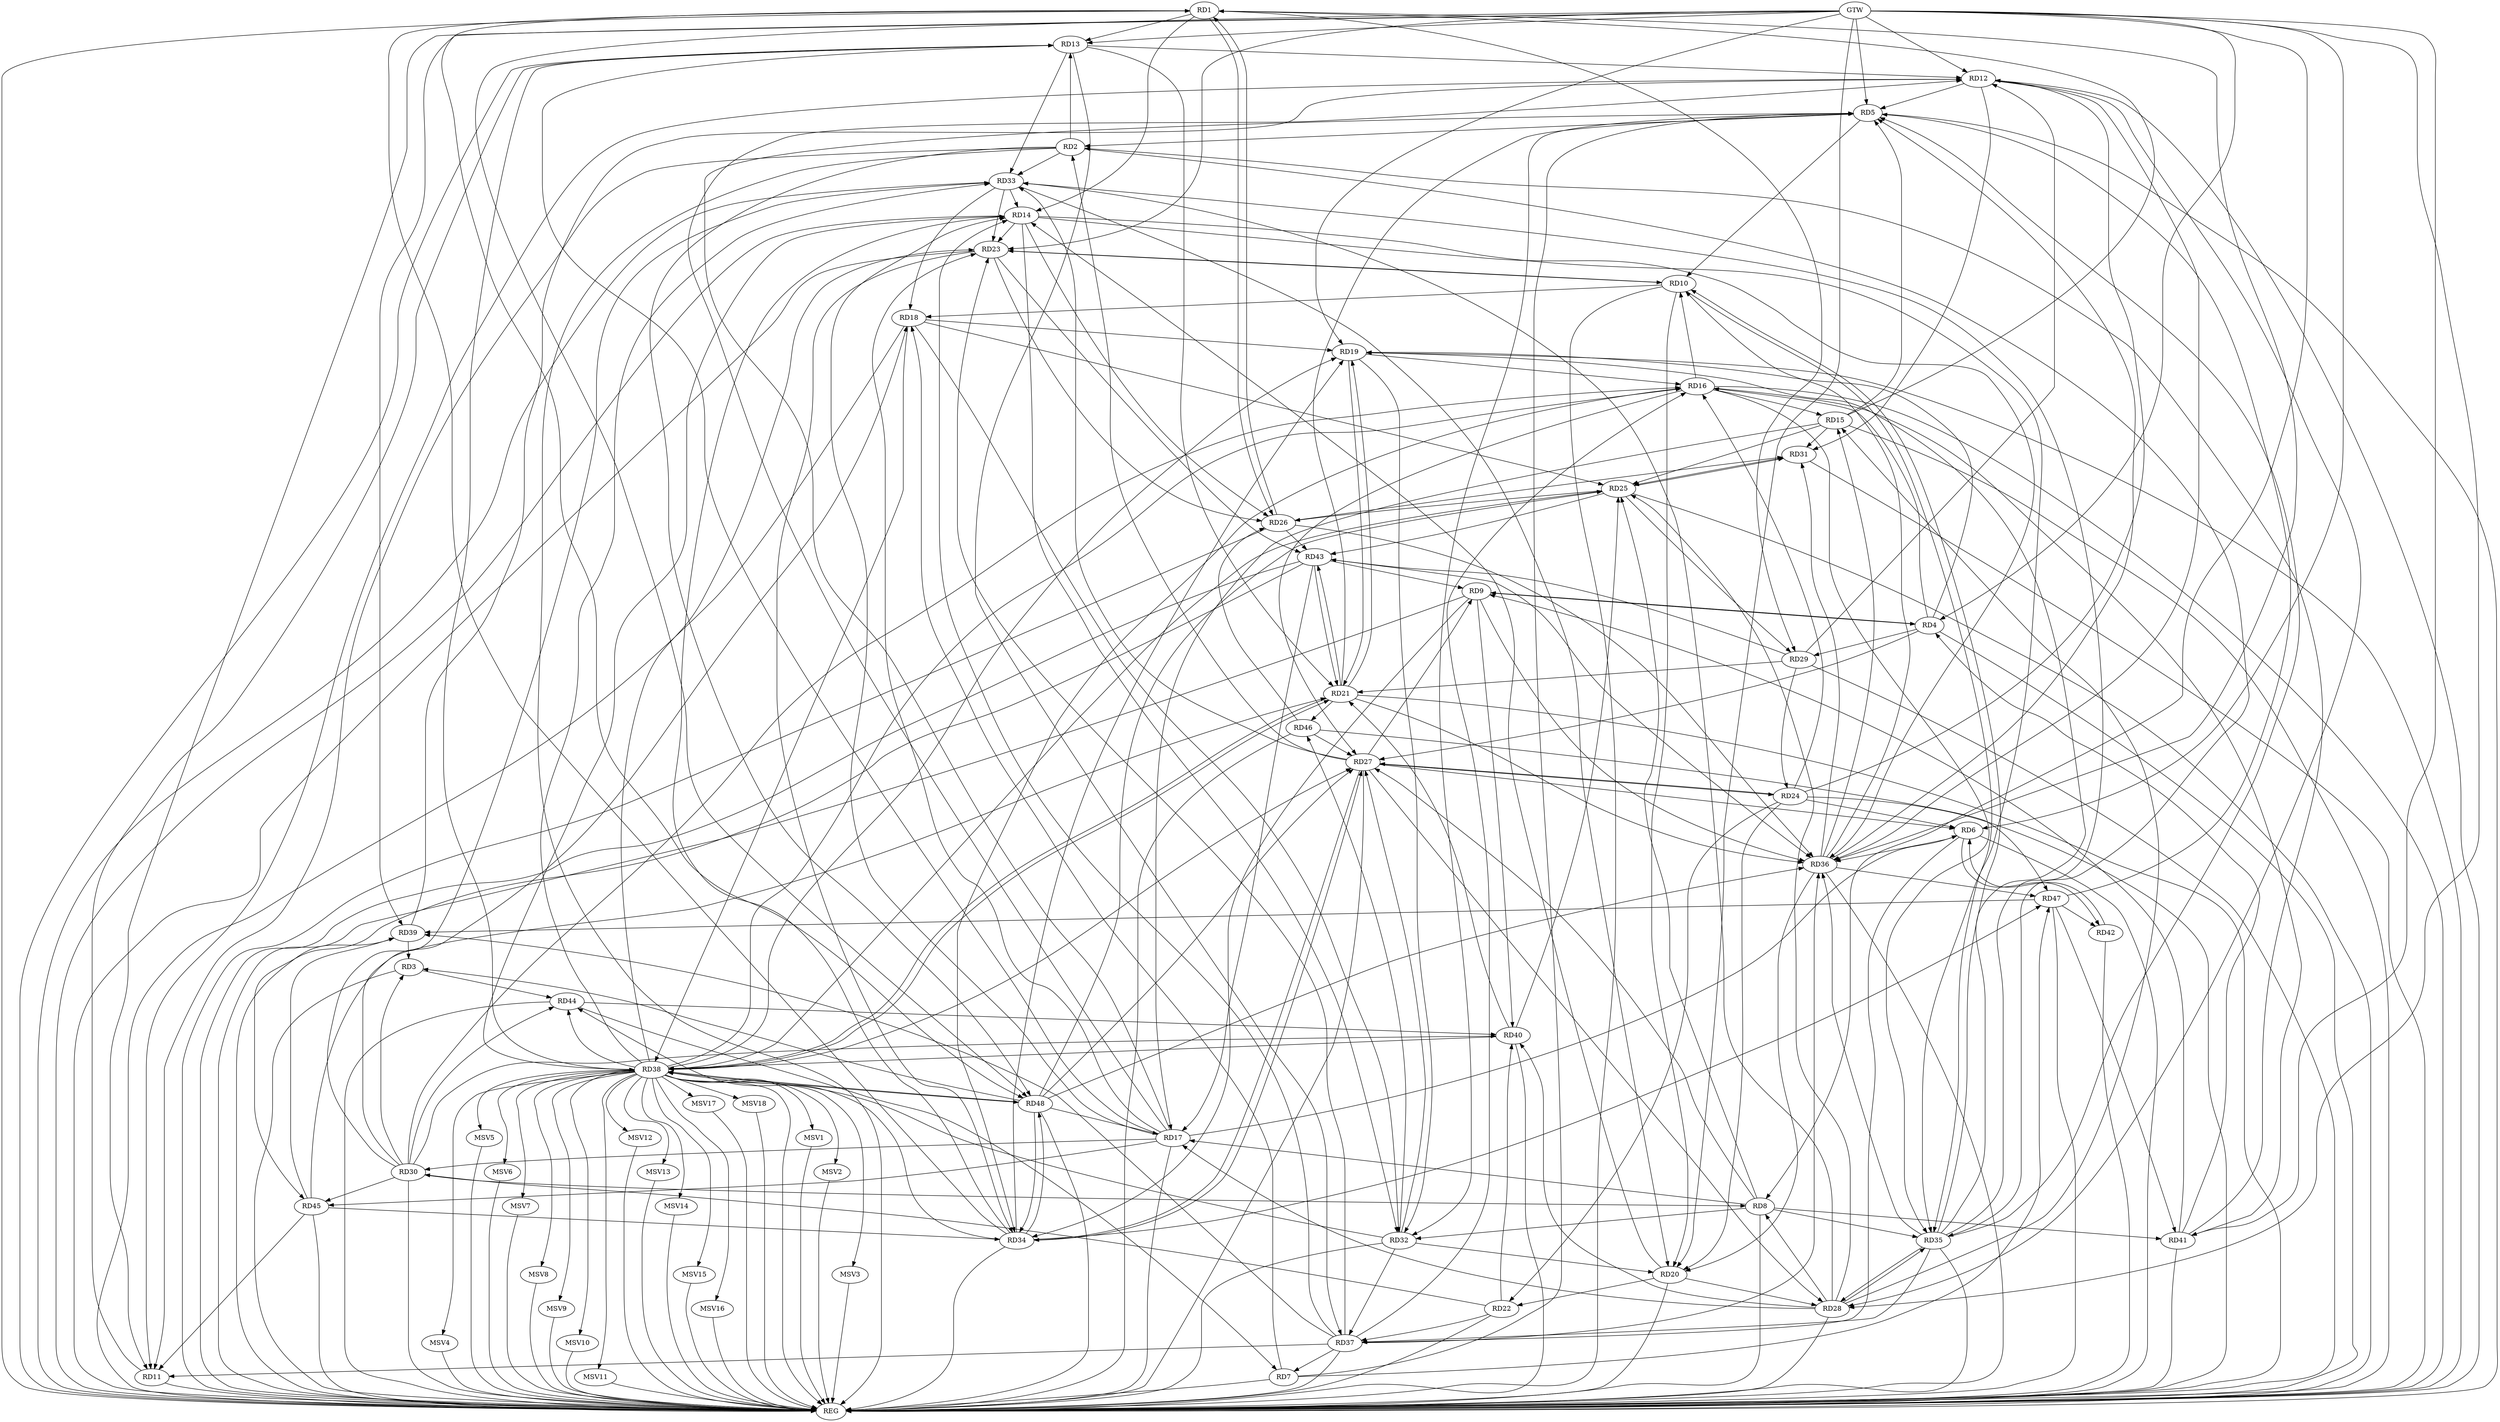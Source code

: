 strict digraph G {
  RD1 [ label="RD1" ];
  RD2 [ label="RD2" ];
  RD3 [ label="RD3" ];
  RD4 [ label="RD4" ];
  RD5 [ label="RD5" ];
  RD6 [ label="RD6" ];
  RD7 [ label="RD7" ];
  RD8 [ label="RD8" ];
  RD9 [ label="RD9" ];
  RD10 [ label="RD10" ];
  RD11 [ label="RD11" ];
  RD12 [ label="RD12" ];
  RD13 [ label="RD13" ];
  RD14 [ label="RD14" ];
  RD15 [ label="RD15" ];
  RD16 [ label="RD16" ];
  RD17 [ label="RD17" ];
  RD18 [ label="RD18" ];
  RD19 [ label="RD19" ];
  RD20 [ label="RD20" ];
  RD21 [ label="RD21" ];
  RD22 [ label="RD22" ];
  RD23 [ label="RD23" ];
  RD24 [ label="RD24" ];
  RD25 [ label="RD25" ];
  RD26 [ label="RD26" ];
  RD27 [ label="RD27" ];
  RD28 [ label="RD28" ];
  RD29 [ label="RD29" ];
  RD30 [ label="RD30" ];
  RD31 [ label="RD31" ];
  RD32 [ label="RD32" ];
  RD33 [ label="RD33" ];
  RD34 [ label="RD34" ];
  RD35 [ label="RD35" ];
  RD36 [ label="RD36" ];
  RD37 [ label="RD37" ];
  RD38 [ label="RD38" ];
  RD39 [ label="RD39" ];
  RD40 [ label="RD40" ];
  RD41 [ label="RD41" ];
  RD42 [ label="RD42" ];
  RD43 [ label="RD43" ];
  RD44 [ label="RD44" ];
  RD45 [ label="RD45" ];
  RD46 [ label="RD46" ];
  RD47 [ label="RD47" ];
  RD48 [ label="RD48" ];
  GTW [ label="GTW" ];
  REG [ label="REG" ];
  MSV1 [ label="MSV1" ];
  MSV2 [ label="MSV2" ];
  MSV3 [ label="MSV3" ];
  MSV4 [ label="MSV4" ];
  MSV5 [ label="MSV5" ];
  MSV6 [ label="MSV6" ];
  MSV7 [ label="MSV7" ];
  MSV8 [ label="MSV8" ];
  MSV9 [ label="MSV9" ];
  MSV10 [ label="MSV10" ];
  MSV11 [ label="MSV11" ];
  MSV12 [ label="MSV12" ];
  MSV13 [ label="MSV13" ];
  MSV14 [ label="MSV14" ];
  MSV15 [ label="MSV15" ];
  MSV16 [ label="MSV16" ];
  MSV17 [ label="MSV17" ];
  MSV18 [ label="MSV18" ];
  RD1 -> RD13;
  RD1 -> RD14;
  RD15 -> RD1;
  RD1 -> RD26;
  RD26 -> RD1;
  RD1 -> RD29;
  RD34 -> RD1;
  RD1 -> RD36;
  RD1 -> RD48;
  RD5 -> RD2;
  RD2 -> RD11;
  RD2 -> RD13;
  RD27 -> RD2;
  RD2 -> RD33;
  RD2 -> RD35;
  RD41 -> RD2;
  RD2 -> RD48;
  RD30 -> RD3;
  RD39 -> RD3;
  RD3 -> RD44;
  RD48 -> RD3;
  RD4 -> RD9;
  RD9 -> RD4;
  RD4 -> RD16;
  RD4 -> RD19;
  RD4 -> RD27;
  RD4 -> RD29;
  RD41 -> RD4;
  RD7 -> RD5;
  RD5 -> RD10;
  RD12 -> RD5;
  RD15 -> RD5;
  RD17 -> RD5;
  RD21 -> RD5;
  RD5 -> RD32;
  RD35 -> RD5;
  RD36 -> RD5;
  RD47 -> RD5;
  RD17 -> RD6;
  RD24 -> RD6;
  RD27 -> RD6;
  RD6 -> RD36;
  RD6 -> RD37;
  RD6 -> RD42;
  RD42 -> RD6;
  RD7 -> RD18;
  RD37 -> RD7;
  RD44 -> RD7;
  RD7 -> RD47;
  RD8 -> RD17;
  RD8 -> RD25;
  RD8 -> RD27;
  RD28 -> RD8;
  RD30 -> RD8;
  RD8 -> RD32;
  RD8 -> RD35;
  RD8 -> RD41;
  RD27 -> RD9;
  RD9 -> RD34;
  RD9 -> RD36;
  RD9 -> RD40;
  RD41 -> RD9;
  RD43 -> RD9;
  RD16 -> RD10;
  RD10 -> RD18;
  RD10 -> RD20;
  RD10 -> RD23;
  RD23 -> RD10;
  RD10 -> RD35;
  RD35 -> RD10;
  RD36 -> RD10;
  RD12 -> RD11;
  RD11 -> RD13;
  RD37 -> RD11;
  RD45 -> RD11;
  RD13 -> RD12;
  RD17 -> RD12;
  RD24 -> RD12;
  RD12 -> RD28;
  RD29 -> RD12;
  RD12 -> RD31;
  RD12 -> RD36;
  RD39 -> RD12;
  RD17 -> RD13;
  RD13 -> RD21;
  RD13 -> RD33;
  RD13 -> RD37;
  RD13 -> RD38;
  RD17 -> RD14;
  RD20 -> RD14;
  RD14 -> RD23;
  RD14 -> RD26;
  RD14 -> RD32;
  RD33 -> RD14;
  RD34 -> RD14;
  RD14 -> RD35;
  RD14 -> RD36;
  RD37 -> RD14;
  RD38 -> RD14;
  RD16 -> RD15;
  RD15 -> RD17;
  RD15 -> RD25;
  RD28 -> RD15;
  RD15 -> RD31;
  RD36 -> RD15;
  RD19 -> RD16;
  RD24 -> RD16;
  RD16 -> RD27;
  RD30 -> RD16;
  RD16 -> RD34;
  RD16 -> RD35;
  RD37 -> RD16;
  RD38 -> RD16;
  RD16 -> RD41;
  RD17 -> RD23;
  RD28 -> RD17;
  RD17 -> RD30;
  RD43 -> RD17;
  RD17 -> RD45;
  RD48 -> RD17;
  RD18 -> RD19;
  RD18 -> RD25;
  RD30 -> RD18;
  RD18 -> RD32;
  RD33 -> RD18;
  RD18 -> RD38;
  RD19 -> RD21;
  RD21 -> RD19;
  RD19 -> RD32;
  RD34 -> RD19;
  RD35 -> RD19;
  RD38 -> RD19;
  RD20 -> RD22;
  RD24 -> RD20;
  RD20 -> RD28;
  RD32 -> RD20;
  RD33 -> RD20;
  RD36 -> RD20;
  RD29 -> RD21;
  RD21 -> RD36;
  RD21 -> RD38;
  RD38 -> RD21;
  RD40 -> RD21;
  RD21 -> RD43;
  RD43 -> RD21;
  RD45 -> RD21;
  RD21 -> RD46;
  RD24 -> RD22;
  RD22 -> RD30;
  RD22 -> RD37;
  RD22 -> RD40;
  RD23 -> RD26;
  RD33 -> RD23;
  RD23 -> RD34;
  RD37 -> RD23;
  RD38 -> RD23;
  RD23 -> RD43;
  RD24 -> RD27;
  RD27 -> RD24;
  RD29 -> RD24;
  RD25 -> RD26;
  RD28 -> RD25;
  RD25 -> RD29;
  RD25 -> RD31;
  RD31 -> RD25;
  RD38 -> RD25;
  RD40 -> RD25;
  RD25 -> RD43;
  RD48 -> RD25;
  RD26 -> RD31;
  RD26 -> RD36;
  RD26 -> RD43;
  RD46 -> RD26;
  RD27 -> RD28;
  RD32 -> RD27;
  RD27 -> RD33;
  RD27 -> RD34;
  RD34 -> RD27;
  RD38 -> RD27;
  RD46 -> RD27;
  RD48 -> RD27;
  RD28 -> RD33;
  RD28 -> RD35;
  RD35 -> RD28;
  RD28 -> RD40;
  RD29 -> RD43;
  RD30 -> RD33;
  RD30 -> RD40;
  RD30 -> RD44;
  RD30 -> RD45;
  RD36 -> RD31;
  RD32 -> RD37;
  RD32 -> RD38;
  RD32 -> RD46;
  RD35 -> RD33;
  RD38 -> RD33;
  RD34 -> RD44;
  RD45 -> RD34;
  RD34 -> RD47;
  RD34 -> RD48;
  RD48 -> RD34;
  RD35 -> RD36;
  RD35 -> RD37;
  RD37 -> RD36;
  RD43 -> RD36;
  RD36 -> RD47;
  RD48 -> RD36;
  RD37 -> RD39;
  RD40 -> RD38;
  RD38 -> RD44;
  RD38 -> RD48;
  RD48 -> RD38;
  RD45 -> RD39;
  RD47 -> RD39;
  RD44 -> RD40;
  RD47 -> RD41;
  RD47 -> RD42;
  RD43 -> RD45;
  RD46 -> RD47;
  GTW -> RD4;
  GTW -> RD41;
  GTW -> RD20;
  GTW -> RD23;
  GTW -> RD8;
  GTW -> RD11;
  GTW -> RD12;
  GTW -> RD6;
  GTW -> RD28;
  GTW -> RD19;
  GTW -> RD13;
  GTW -> RD48;
  GTW -> RD5;
  GTW -> RD39;
  RD1 -> REG;
  RD2 -> REG;
  RD3 -> REG;
  RD4 -> REG;
  RD5 -> REG;
  RD6 -> REG;
  RD7 -> REG;
  RD8 -> REG;
  RD9 -> REG;
  RD10 -> REG;
  RD11 -> REG;
  RD12 -> REG;
  RD13 -> REG;
  RD14 -> REG;
  RD15 -> REG;
  RD16 -> REG;
  RD17 -> REG;
  RD18 -> REG;
  RD19 -> REG;
  RD20 -> REG;
  RD21 -> REG;
  RD22 -> REG;
  RD23 -> REG;
  RD24 -> REG;
  RD25 -> REG;
  RD26 -> REG;
  RD27 -> REG;
  RD28 -> REG;
  RD29 -> REG;
  RD30 -> REG;
  RD31 -> REG;
  RD32 -> REG;
  RD33 -> REG;
  RD34 -> REG;
  RD35 -> REG;
  RD36 -> REG;
  RD37 -> REG;
  RD38 -> REG;
  RD39 -> REG;
  RD40 -> REG;
  RD41 -> REG;
  RD42 -> REG;
  RD43 -> REG;
  RD44 -> REG;
  RD45 -> REG;
  RD46 -> REG;
  RD47 -> REG;
  RD48 -> REG;
  RD38 -> MSV1;
  RD38 -> MSV2;
  RD38 -> MSV3;
  RD38 -> MSV4;
  RD38 -> MSV5;
  RD38 -> MSV6;
  MSV1 -> REG;
  MSV2 -> REG;
  MSV3 -> REG;
  MSV4 -> REG;
  MSV5 -> REG;
  MSV6 -> REG;
  RD38 -> MSV7;
  MSV7 -> REG;
  RD38 -> MSV8;
  MSV8 -> REG;
  RD38 -> MSV9;
  RD38 -> MSV10;
  RD38 -> MSV11;
  MSV9 -> REG;
  MSV10 -> REG;
  MSV11 -> REG;
  RD38 -> MSV12;
  MSV12 -> REG;
  RD38 -> MSV13;
  RD38 -> MSV14;
  MSV13 -> REG;
  MSV14 -> REG;
  RD38 -> MSV15;
  RD38 -> MSV16;
  RD38 -> MSV17;
  RD38 -> MSV18;
  MSV15 -> REG;
  MSV16 -> REG;
  MSV17 -> REG;
  MSV18 -> REG;
}
